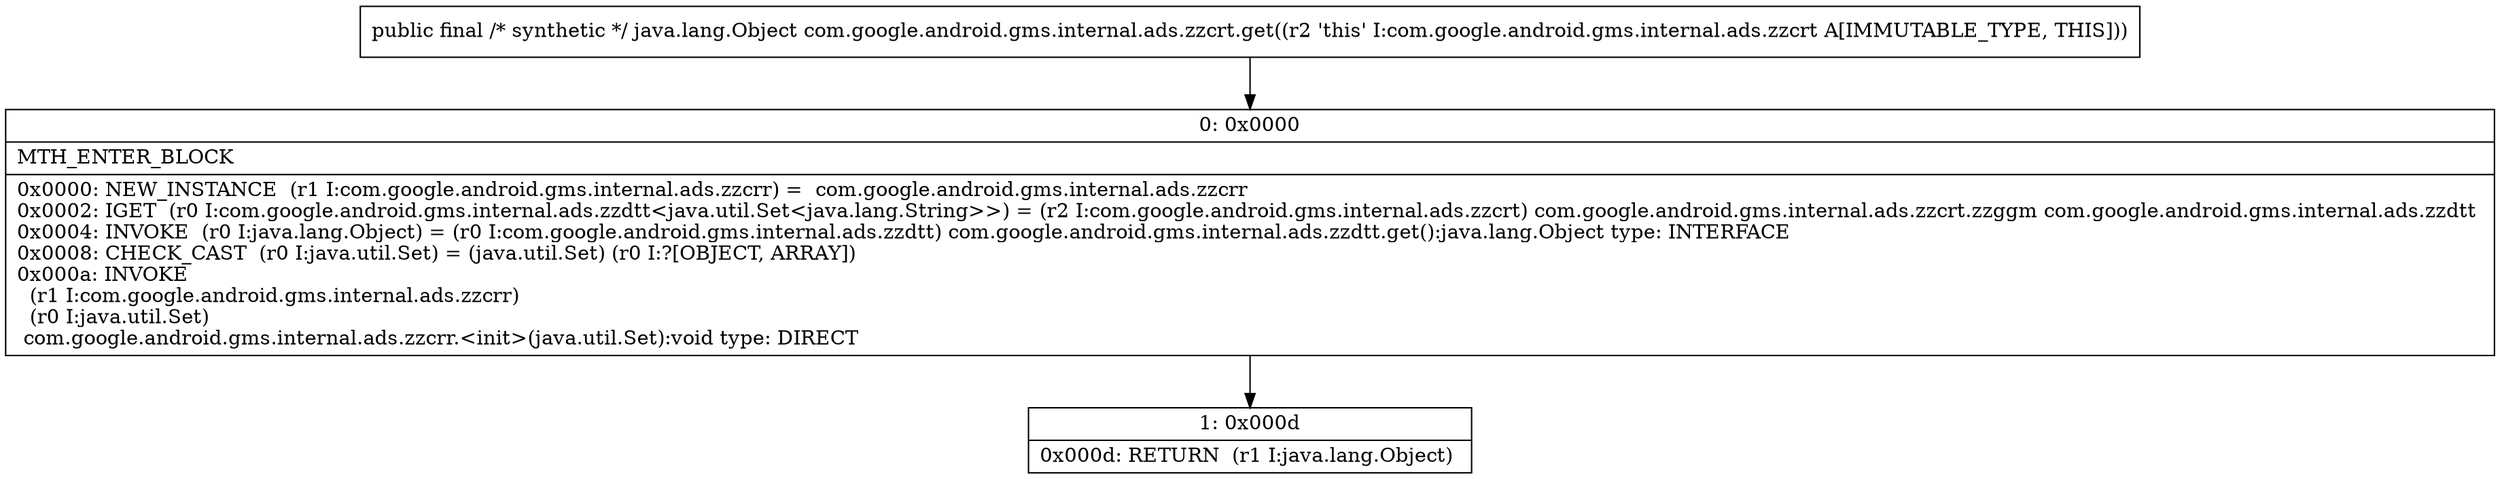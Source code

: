 digraph "CFG forcom.google.android.gms.internal.ads.zzcrt.get()Ljava\/lang\/Object;" {
Node_0 [shape=record,label="{0\:\ 0x0000|MTH_ENTER_BLOCK\l|0x0000: NEW_INSTANCE  (r1 I:com.google.android.gms.internal.ads.zzcrr) =  com.google.android.gms.internal.ads.zzcrr \l0x0002: IGET  (r0 I:com.google.android.gms.internal.ads.zzdtt\<java.util.Set\<java.lang.String\>\>) = (r2 I:com.google.android.gms.internal.ads.zzcrt) com.google.android.gms.internal.ads.zzcrt.zzggm com.google.android.gms.internal.ads.zzdtt \l0x0004: INVOKE  (r0 I:java.lang.Object) = (r0 I:com.google.android.gms.internal.ads.zzdtt) com.google.android.gms.internal.ads.zzdtt.get():java.lang.Object type: INTERFACE \l0x0008: CHECK_CAST  (r0 I:java.util.Set) = (java.util.Set) (r0 I:?[OBJECT, ARRAY]) \l0x000a: INVOKE  \l  (r1 I:com.google.android.gms.internal.ads.zzcrr)\l  (r0 I:java.util.Set)\l com.google.android.gms.internal.ads.zzcrr.\<init\>(java.util.Set):void type: DIRECT \l}"];
Node_1 [shape=record,label="{1\:\ 0x000d|0x000d: RETURN  (r1 I:java.lang.Object) \l}"];
MethodNode[shape=record,label="{public final \/* synthetic *\/ java.lang.Object com.google.android.gms.internal.ads.zzcrt.get((r2 'this' I:com.google.android.gms.internal.ads.zzcrt A[IMMUTABLE_TYPE, THIS])) }"];
MethodNode -> Node_0;
Node_0 -> Node_1;
}

